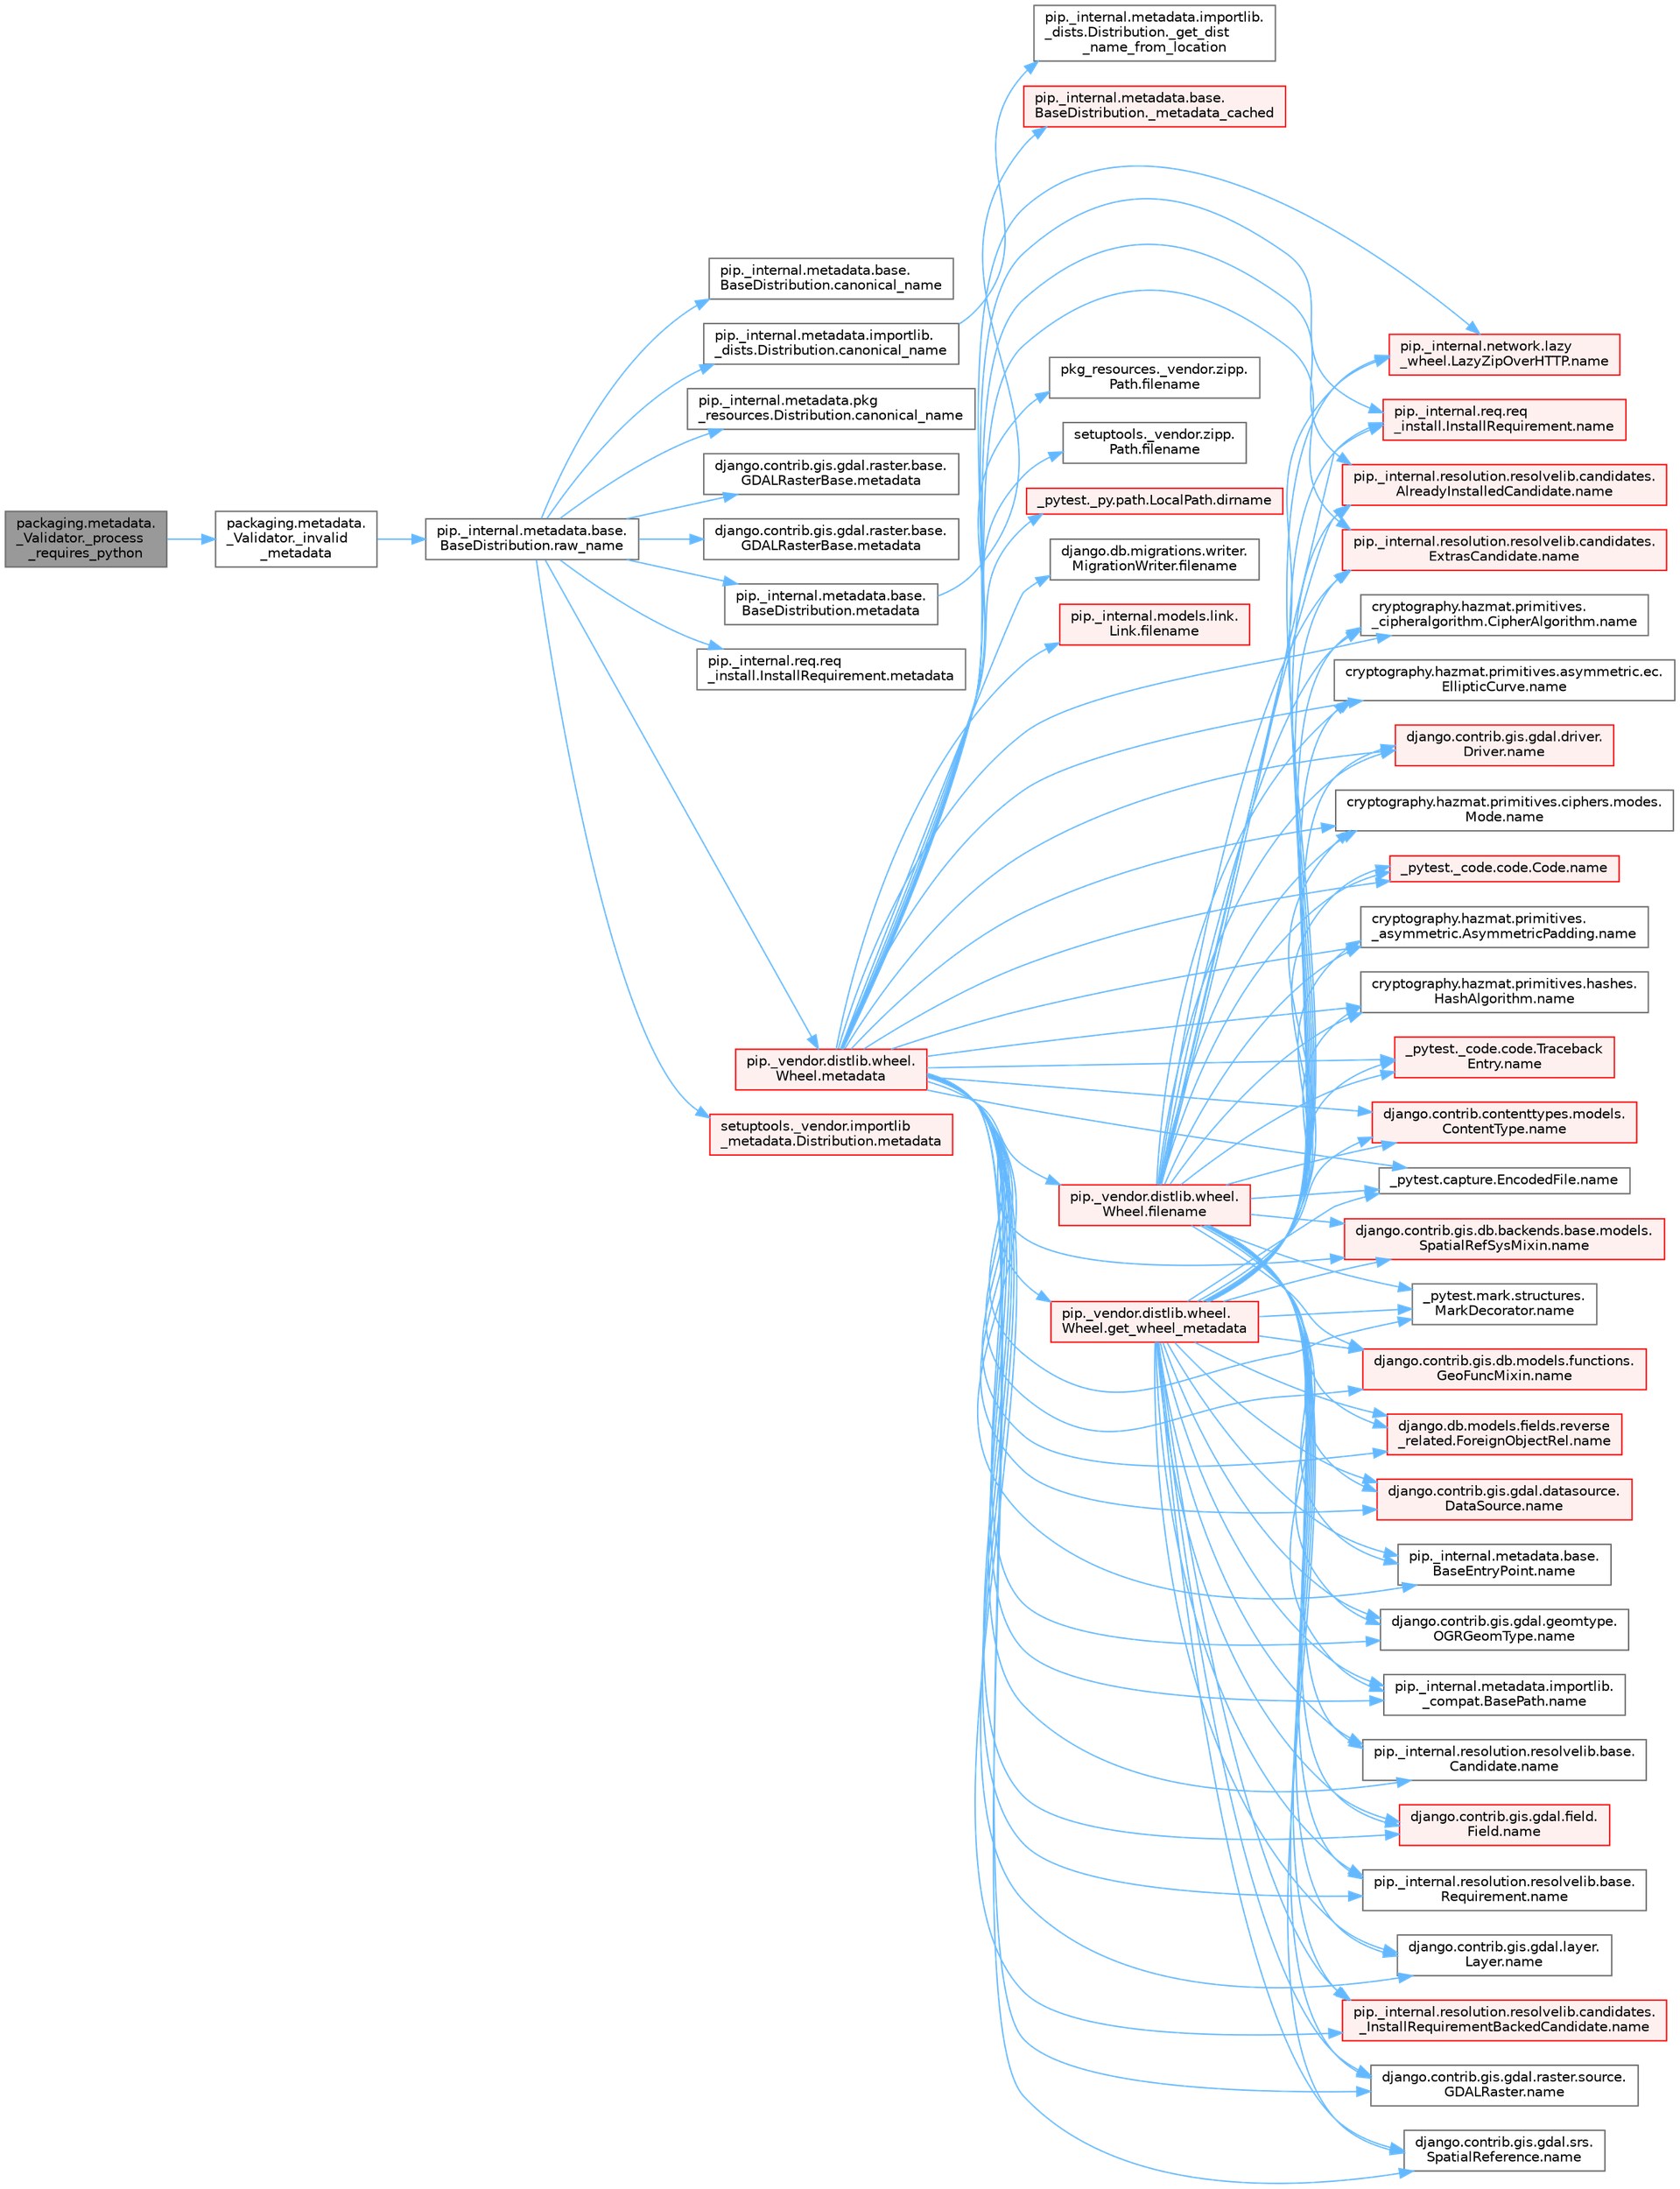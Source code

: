 digraph "packaging.metadata._Validator._process_requires_python"
{
 // LATEX_PDF_SIZE
  bgcolor="transparent";
  edge [fontname=Helvetica,fontsize=10,labelfontname=Helvetica,labelfontsize=10];
  node [fontname=Helvetica,fontsize=10,shape=box,height=0.2,width=0.4];
  rankdir="LR";
  Node1 [id="Node000001",label="packaging.metadata.\l_Validator._process\l_requires_python",height=0.2,width=0.4,color="gray40", fillcolor="grey60", style="filled", fontcolor="black",tooltip=" "];
  Node1 -> Node2 [id="edge1_Node000001_Node000002",color="steelblue1",style="solid",tooltip=" "];
  Node2 [id="Node000002",label="packaging.metadata.\l_Validator._invalid\l_metadata",height=0.2,width=0.4,color="grey40", fillcolor="white", style="filled",URL="$classpackaging_1_1metadata_1_1___validator.html#af5bcd00403d8c138fe4410af5357116b",tooltip=" "];
  Node2 -> Node3 [id="edge2_Node000002_Node000003",color="steelblue1",style="solid",tooltip=" "];
  Node3 [id="Node000003",label="pip._internal.metadata.base.\lBaseDistribution.raw_name",height=0.2,width=0.4,color="grey40", fillcolor="white", style="filled",URL="$classpip_1_1__internal_1_1metadata_1_1base_1_1_base_distribution.html#a99e5dbebc5edb6f25ac7f45d435e2051",tooltip=" "];
  Node3 -> Node4 [id="edge3_Node000003_Node000004",color="steelblue1",style="solid",tooltip=" "];
  Node4 [id="Node000004",label="pip._internal.metadata.base.\lBaseDistribution.canonical_name",height=0.2,width=0.4,color="grey40", fillcolor="white", style="filled",URL="$classpip_1_1__internal_1_1metadata_1_1base_1_1_base_distribution.html#ac7738bb45b0a951d488347a499a348fc",tooltip=" "];
  Node3 -> Node5 [id="edge4_Node000003_Node000005",color="steelblue1",style="solid",tooltip=" "];
  Node5 [id="Node000005",label="pip._internal.metadata.importlib.\l_dists.Distribution.canonical_name",height=0.2,width=0.4,color="grey40", fillcolor="white", style="filled",URL="$classpip_1_1__internal_1_1metadata_1_1importlib_1_1__dists_1_1_distribution.html#addbdc2ed7ebd74c91343b7e00e3ef027",tooltip=" "];
  Node5 -> Node6 [id="edge5_Node000005_Node000006",color="steelblue1",style="solid",tooltip=" "];
  Node6 [id="Node000006",label="pip._internal.metadata.importlib.\l_dists.Distribution._get_dist\l_name_from_location",height=0.2,width=0.4,color="grey40", fillcolor="white", style="filled",URL="$classpip_1_1__internal_1_1metadata_1_1importlib_1_1__dists_1_1_distribution.html#a7d955a51de3aad7a42bfb3c2dd74070c",tooltip=" "];
  Node3 -> Node7 [id="edge6_Node000003_Node000007",color="steelblue1",style="solid",tooltip=" "];
  Node7 [id="Node000007",label="pip._internal.metadata.pkg\l_resources.Distribution.canonical_name",height=0.2,width=0.4,color="grey40", fillcolor="white", style="filled",URL="$classpip_1_1__internal_1_1metadata_1_1pkg__resources_1_1_distribution.html#a7851a31e77a4b5ade8ac9c0b53fb5157",tooltip=" "];
  Node3 -> Node8 [id="edge7_Node000003_Node000008",color="steelblue1",style="solid",tooltip=" "];
  Node8 [id="Node000008",label="django.contrib.gis.gdal.raster.base.\lGDALRasterBase.metadata",height=0.2,width=0.4,color="grey40", fillcolor="white", style="filled",URL="$classdjango_1_1contrib_1_1gis_1_1gdal_1_1raster_1_1base_1_1_g_d_a_l_raster_base.html#ac656a9816397d9b605bdbc6175fde717",tooltip=" "];
  Node3 -> Node9 [id="edge8_Node000003_Node000009",color="steelblue1",style="solid",tooltip=" "];
  Node9 [id="Node000009",label="django.contrib.gis.gdal.raster.base.\lGDALRasterBase.metadata",height=0.2,width=0.4,color="grey40", fillcolor="white", style="filled",URL="$classdjango_1_1contrib_1_1gis_1_1gdal_1_1raster_1_1base_1_1_g_d_a_l_raster_base.html#ac68a22e3a52d43707936b339b8af62ad",tooltip=" "];
  Node3 -> Node10 [id="edge9_Node000003_Node000010",color="steelblue1",style="solid",tooltip=" "];
  Node10 [id="Node000010",label="pip._internal.metadata.base.\lBaseDistribution.metadata",height=0.2,width=0.4,color="grey40", fillcolor="white", style="filled",URL="$classpip_1_1__internal_1_1metadata_1_1base_1_1_base_distribution.html#a665b55bcebd861e5959f53a7d2f1350f",tooltip=" "];
  Node10 -> Node11 [id="edge10_Node000010_Node000011",color="steelblue1",style="solid",tooltip=" "];
  Node11 [id="Node000011",label="pip._internal.metadata.base.\lBaseDistribution._metadata_cached",height=0.2,width=0.4,color="red", fillcolor="#FFF0F0", style="filled",URL="$classpip_1_1__internal_1_1metadata_1_1base_1_1_base_distribution.html#a12683b16870a097bbe854e4ee3364f7f",tooltip=" "];
  Node3 -> Node395 [id="edge11_Node000003_Node000395",color="steelblue1",style="solid",tooltip=" "];
  Node395 [id="Node000395",label="pip._internal.req.req\l_install.InstallRequirement.metadata",height=0.2,width=0.4,color="grey40", fillcolor="white", style="filled",URL="$classpip_1_1__internal_1_1req_1_1req__install_1_1_install_requirement.html#a212fdd382933af2966e6a94c2db91bca",tooltip=" "];
  Node3 -> Node396 [id="edge12_Node000003_Node000396",color="steelblue1",style="solid",tooltip=" "];
  Node396 [id="Node000396",label="pip._vendor.distlib.wheel.\lWheel.metadata",height=0.2,width=0.4,color="red", fillcolor="#FFF0F0", style="filled",URL="$classpip_1_1__vendor_1_1distlib_1_1wheel_1_1_wheel.html#a9e567ddb3165e2b2bdb2c358774b32a6",tooltip=" "];
  Node396 -> Node397 [id="edge13_Node000396_Node000397",color="steelblue1",style="solid",tooltip=" "];
  Node397 [id="Node000397",label="_pytest._py.path.LocalPath.dirname",height=0.2,width=0.4,color="red", fillcolor="#FFF0F0", style="filled",URL="$class__pytest_1_1__py_1_1path_1_1_local_path.html#aa1920ee3bb71bfb594e849010c5971ac",tooltip=" "];
  Node396 -> Node398 [id="edge14_Node000396_Node000398",color="steelblue1",style="solid",tooltip=" "];
  Node398 [id="Node000398",label="django.db.migrations.writer.\lMigrationWriter.filename",height=0.2,width=0.4,color="grey40", fillcolor="white", style="filled",URL="$classdjango_1_1db_1_1migrations_1_1writer_1_1_migration_writer.html#ae24480c1739a3664d744483f682558f6",tooltip=" "];
  Node396 -> Node399 [id="edge15_Node000396_Node000399",color="steelblue1",style="solid",tooltip=" "];
  Node399 [id="Node000399",label="pip._internal.models.link.\lLink.filename",height=0.2,width=0.4,color="red", fillcolor="#FFF0F0", style="filled",URL="$classpip_1_1__internal_1_1models_1_1link_1_1_link.html#a5fb02f5a5a42909c89a18745b74cf998",tooltip=" "];
  Node396 -> Node1257 [id="edge16_Node000396_Node001257",color="steelblue1",style="solid",tooltip=" "];
  Node1257 [id="Node001257",label="pip._vendor.distlib.wheel.\lWheel.filename",height=0.2,width=0.4,color="red", fillcolor="#FFF0F0", style="filled",URL="$classpip_1_1__vendor_1_1distlib_1_1wheel_1_1_wheel.html#a396687a6caff7584126f2dec111900fd",tooltip=" "];
  Node1257 -> Node347 [id="edge17_Node001257_Node000347",color="steelblue1",style="solid",tooltip=" "];
  Node347 [id="Node000347",label="_pytest._code.code.Code.name",height=0.2,width=0.4,color="red", fillcolor="#FFF0F0", style="filled",URL="$class__pytest_1_1__code_1_1code_1_1_code.html#a1f3cbc53ca6df4a1bab12183694b6e78",tooltip=" "];
  Node1257 -> Node348 [id="edge18_Node001257_Node000348",color="steelblue1",style="solid",tooltip=" "];
  Node348 [id="Node000348",label="_pytest._code.code.Traceback\lEntry.name",height=0.2,width=0.4,color="red", fillcolor="#FFF0F0", style="filled",URL="$class__pytest_1_1__code_1_1code_1_1_traceback_entry.html#a106b95c0753f41669fbfb8ee4c11ad3d",tooltip=" "];
  Node1257 -> Node349 [id="edge19_Node001257_Node000349",color="steelblue1",style="solid",tooltip=" "];
  Node349 [id="Node000349",label="_pytest.capture.EncodedFile.name",height=0.2,width=0.4,color="grey40", fillcolor="white", style="filled",URL="$class__pytest_1_1capture_1_1_encoded_file.html#a738c73b5de21c7261d9e51f71e4f0397",tooltip=" "];
  Node1257 -> Node350 [id="edge20_Node001257_Node000350",color="steelblue1",style="solid",tooltip=" "];
  Node350 [id="Node000350",label="_pytest.mark.structures.\lMarkDecorator.name",height=0.2,width=0.4,color="grey40", fillcolor="white", style="filled",URL="$class__pytest_1_1mark_1_1structures_1_1_mark_decorator.html#ae8f66760cda125450e0e3bd38689c72f",tooltip=" "];
  Node1257 -> Node351 [id="edge21_Node001257_Node000351",color="steelblue1",style="solid",tooltip=" "];
  Node351 [id="Node000351",label="cryptography.hazmat.primitives.\l_asymmetric.AsymmetricPadding.name",height=0.2,width=0.4,color="grey40", fillcolor="white", style="filled",URL="$classcryptography_1_1hazmat_1_1primitives_1_1__asymmetric_1_1_asymmetric_padding.html#a8f72e8284cb336861a873ed5ce0e39b5",tooltip=" "];
  Node1257 -> Node352 [id="edge22_Node001257_Node000352",color="steelblue1",style="solid",tooltip=" "];
  Node352 [id="Node000352",label="cryptography.hazmat.primitives.\l_cipheralgorithm.CipherAlgorithm.name",height=0.2,width=0.4,color="grey40", fillcolor="white", style="filled",URL="$classcryptography_1_1hazmat_1_1primitives_1_1__cipheralgorithm_1_1_cipher_algorithm.html#a50567a5c3388450ab7aa883ab34a1ac7",tooltip=" "];
  Node1257 -> Node353 [id="edge23_Node001257_Node000353",color="steelblue1",style="solid",tooltip=" "];
  Node353 [id="Node000353",label="cryptography.hazmat.primitives.asymmetric.ec.\lEllipticCurve.name",height=0.2,width=0.4,color="grey40", fillcolor="white", style="filled",URL="$classcryptography_1_1hazmat_1_1primitives_1_1asymmetric_1_1ec_1_1_elliptic_curve.html#a2775c4e945309a6c7ea33dace1698a60",tooltip=" "];
  Node1257 -> Node354 [id="edge24_Node001257_Node000354",color="steelblue1",style="solid",tooltip=" "];
  Node354 [id="Node000354",label="cryptography.hazmat.primitives.ciphers.modes.\lMode.name",height=0.2,width=0.4,color="grey40", fillcolor="white", style="filled",URL="$classcryptography_1_1hazmat_1_1primitives_1_1ciphers_1_1modes_1_1_mode.html#a99d93fd1370a2abbb5bb5cffbd5ff0f7",tooltip=" "];
  Node1257 -> Node355 [id="edge25_Node001257_Node000355",color="steelblue1",style="solid",tooltip=" "];
  Node355 [id="Node000355",label="cryptography.hazmat.primitives.hashes.\lHashAlgorithm.name",height=0.2,width=0.4,color="grey40", fillcolor="white", style="filled",URL="$classcryptography_1_1hazmat_1_1primitives_1_1hashes_1_1_hash_algorithm.html#a42c7e1582d9b46a015774af9e5cbbb0b",tooltip=" "];
  Node1257 -> Node356 [id="edge26_Node001257_Node000356",color="steelblue1",style="solid",tooltip=" "];
  Node356 [id="Node000356",label="django.contrib.contenttypes.models.\lContentType.name",height=0.2,width=0.4,color="red", fillcolor="#FFF0F0", style="filled",URL="$classdjango_1_1contrib_1_1contenttypes_1_1models_1_1_content_type.html#a305b62f56597bb2e4823dcf5e6ccdcf8",tooltip=" "];
  Node1257 -> Node358 [id="edge27_Node001257_Node000358",color="steelblue1",style="solid",tooltip=" "];
  Node358 [id="Node000358",label="django.contrib.gis.db.backends.base.models.\lSpatialRefSysMixin.name",height=0.2,width=0.4,color="red", fillcolor="#FFF0F0", style="filled",URL="$classdjango_1_1contrib_1_1gis_1_1db_1_1backends_1_1base_1_1models_1_1_spatial_ref_sys_mixin.html#a56fe36e786b49160249395f453dd1cab",tooltip=" "];
  Node1257 -> Node359 [id="edge28_Node001257_Node000359",color="steelblue1",style="solid",tooltip=" "];
  Node359 [id="Node000359",label="django.contrib.gis.db.models.functions.\lGeoFuncMixin.name",height=0.2,width=0.4,color="red", fillcolor="#FFF0F0", style="filled",URL="$classdjango_1_1contrib_1_1gis_1_1db_1_1models_1_1functions_1_1_geo_func_mixin.html#adeeb6b2c9db337396468712e919af622",tooltip=" "];
  Node1257 -> Node360 [id="edge29_Node001257_Node000360",color="steelblue1",style="solid",tooltip=" "];
  Node360 [id="Node000360",label="django.contrib.gis.gdal.datasource.\lDataSource.name",height=0.2,width=0.4,color="red", fillcolor="#FFF0F0", style="filled",URL="$classdjango_1_1contrib_1_1gis_1_1gdal_1_1datasource_1_1_data_source.html#aaa98728c7ef6f4d96c689550e8af3ed5",tooltip=" "];
  Node1257 -> Node361 [id="edge30_Node001257_Node000361",color="steelblue1",style="solid",tooltip=" "];
  Node361 [id="Node000361",label="django.contrib.gis.gdal.driver.\lDriver.name",height=0.2,width=0.4,color="red", fillcolor="#FFF0F0", style="filled",URL="$classdjango_1_1contrib_1_1gis_1_1gdal_1_1driver_1_1_driver.html#aaa5d4d1b9fd762839db84d1e56e36b7f",tooltip=" "];
  Node1257 -> Node362 [id="edge31_Node001257_Node000362",color="steelblue1",style="solid",tooltip=" "];
  Node362 [id="Node000362",label="django.contrib.gis.gdal.field.\lField.name",height=0.2,width=0.4,color="red", fillcolor="#FFF0F0", style="filled",URL="$classdjango_1_1contrib_1_1gis_1_1gdal_1_1field_1_1_field.html#a28a3b0af5006d5abf34d5b1497011368",tooltip=" "];
  Node1257 -> Node363 [id="edge32_Node001257_Node000363",color="steelblue1",style="solid",tooltip=" "];
  Node363 [id="Node000363",label="django.contrib.gis.gdal.geomtype.\lOGRGeomType.name",height=0.2,width=0.4,color="grey40", fillcolor="white", style="filled",URL="$classdjango_1_1contrib_1_1gis_1_1gdal_1_1geomtype_1_1_o_g_r_geom_type.html#a719b3100682ab8df79fd8a2484163b8e",tooltip=" "];
  Node1257 -> Node364 [id="edge33_Node001257_Node000364",color="steelblue1",style="solid",tooltip=" "];
  Node364 [id="Node000364",label="django.contrib.gis.gdal.layer.\lLayer.name",height=0.2,width=0.4,color="grey40", fillcolor="white", style="filled",URL="$classdjango_1_1contrib_1_1gis_1_1gdal_1_1layer_1_1_layer.html#a53791d8e2fe8b1ca86b426a625e7d66c",tooltip=" "];
  Node1257 -> Node365 [id="edge34_Node001257_Node000365",color="steelblue1",style="solid",tooltip=" "];
  Node365 [id="Node000365",label="django.contrib.gis.gdal.raster.source.\lGDALRaster.name",height=0.2,width=0.4,color="grey40", fillcolor="white", style="filled",URL="$classdjango_1_1contrib_1_1gis_1_1gdal_1_1raster_1_1source_1_1_g_d_a_l_raster.html#a6cca2a8eca0ab4ff2e89f0f0cce590d1",tooltip=" "];
  Node1257 -> Node366 [id="edge35_Node001257_Node000366",color="steelblue1",style="solid",tooltip=" "];
  Node366 [id="Node000366",label="django.contrib.gis.gdal.srs.\lSpatialReference.name",height=0.2,width=0.4,color="grey40", fillcolor="white", style="filled",URL="$classdjango_1_1contrib_1_1gis_1_1gdal_1_1srs_1_1_spatial_reference.html#ac2c9d37b41ae1a91ca63a7046590d603",tooltip=" "];
  Node1257 -> Node367 [id="edge36_Node001257_Node000367",color="steelblue1",style="solid",tooltip=" "];
  Node367 [id="Node000367",label="django.db.models.fields.reverse\l_related.ForeignObjectRel.name",height=0.2,width=0.4,color="red", fillcolor="#FFF0F0", style="filled",URL="$classdjango_1_1db_1_1models_1_1fields_1_1reverse__related_1_1_foreign_object_rel.html#a5c0c2387142987d2c9582e677e90b5d7",tooltip=" "];
  Node1257 -> Node368 [id="edge37_Node001257_Node000368",color="steelblue1",style="solid",tooltip=" "];
  Node368 [id="Node000368",label="pip._internal.metadata.base.\lBaseEntryPoint.name",height=0.2,width=0.4,color="grey40", fillcolor="white", style="filled",URL="$classpip_1_1__internal_1_1metadata_1_1base_1_1_base_entry_point.html#acd0c7299966258aeb0876da26520233d",tooltip=" "];
  Node1257 -> Node369 [id="edge38_Node001257_Node000369",color="steelblue1",style="solid",tooltip=" "];
  Node369 [id="Node000369",label="pip._internal.metadata.importlib.\l_compat.BasePath.name",height=0.2,width=0.4,color="grey40", fillcolor="white", style="filled",URL="$classpip_1_1__internal_1_1metadata_1_1importlib_1_1__compat_1_1_base_path.html#aa5b4e00be6be00e1bd599909ae50bc00",tooltip=" "];
  Node1257 -> Node370 [id="edge39_Node001257_Node000370",color="steelblue1",style="solid",tooltip=" "];
  Node370 [id="Node000370",label="pip._internal.network.lazy\l_wheel.LazyZipOverHTTP.name",height=0.2,width=0.4,color="red", fillcolor="#FFF0F0", style="filled",URL="$classpip_1_1__internal_1_1network_1_1lazy__wheel_1_1_lazy_zip_over_h_t_t_p.html#a59403bb703d375caa6c1dda7573257a1",tooltip=" "];
  Node1257 -> Node371 [id="edge40_Node001257_Node000371",color="steelblue1",style="solid",tooltip=" "];
  Node371 [id="Node000371",label="pip._internal.req.req\l_install.InstallRequirement.name",height=0.2,width=0.4,color="red", fillcolor="#FFF0F0", style="filled",URL="$classpip_1_1__internal_1_1req_1_1req__install_1_1_install_requirement.html#a6b019e16ae98576ae64c68e0f5824e34",tooltip=" "];
  Node1257 -> Node379 [id="edge41_Node001257_Node000379",color="steelblue1",style="solid",tooltip=" "];
  Node379 [id="Node000379",label="pip._internal.resolution.resolvelib.base.\lCandidate.name",height=0.2,width=0.4,color="grey40", fillcolor="white", style="filled",URL="$classpip_1_1__internal_1_1resolution_1_1resolvelib_1_1base_1_1_candidate.html#a7000e68e912182072a011f9df0c142ee",tooltip=" "];
  Node1257 -> Node380 [id="edge42_Node001257_Node000380",color="steelblue1",style="solid",tooltip=" "];
  Node380 [id="Node000380",label="pip._internal.resolution.resolvelib.base.\lRequirement.name",height=0.2,width=0.4,color="grey40", fillcolor="white", style="filled",URL="$classpip_1_1__internal_1_1resolution_1_1resolvelib_1_1base_1_1_requirement.html#a013752876d4b3521f3a087987b443d90",tooltip=" "];
  Node1257 -> Node381 [id="edge43_Node001257_Node000381",color="steelblue1",style="solid",tooltip=" "];
  Node381 [id="Node000381",label="pip._internal.resolution.resolvelib.candidates.\l_InstallRequirementBackedCandidate.name",height=0.2,width=0.4,color="red", fillcolor="#FFF0F0", style="filled",URL="$classpip_1_1__internal_1_1resolution_1_1resolvelib_1_1candidates_1_1___install_requirement_backed_candidate.html#a1538a825241b855a4abf51d6bf616cde",tooltip=" "];
  Node1257 -> Node413 [id="edge44_Node001257_Node000413",color="steelblue1",style="solid",tooltip=" "];
  Node413 [id="Node000413",label="pip._internal.resolution.resolvelib.candidates.\lAlreadyInstalledCandidate.name",height=0.2,width=0.4,color="red", fillcolor="#FFF0F0", style="filled",URL="$classpip_1_1__internal_1_1resolution_1_1resolvelib_1_1candidates_1_1_already_installed_candidate.html#a0f4ae3f092daa140dc8bda04e8d0f2d0",tooltip=" "];
  Node1257 -> Node414 [id="edge45_Node001257_Node000414",color="steelblue1",style="solid",tooltip=" "];
  Node414 [id="Node000414",label="pip._internal.resolution.resolvelib.candidates.\lExtrasCandidate.name",height=0.2,width=0.4,color="red", fillcolor="#FFF0F0", style="filled",URL="$classpip_1_1__internal_1_1resolution_1_1resolvelib_1_1candidates_1_1_extras_candidate.html#a6e13b1ab724cd7af8b22cadb37352b31",tooltip=" "];
  Node396 -> Node1262 [id="edge46_Node000396_Node001262",color="steelblue1",style="solid",tooltip=" "];
  Node1262 [id="Node001262",label="pkg_resources._vendor.zipp.\lPath.filename",height=0.2,width=0.4,color="grey40", fillcolor="white", style="filled",URL="$classpkg__resources_1_1__vendor_1_1zipp_1_1_path.html#a364eea0ac8419e712d546d032dd6cd86",tooltip=" "];
  Node396 -> Node1263 [id="edge47_Node000396_Node001263",color="steelblue1",style="solid",tooltip=" "];
  Node1263 [id="Node001263",label="setuptools._vendor.zipp.\lPath.filename",height=0.2,width=0.4,color="grey40", fillcolor="white", style="filled",URL="$classsetuptools_1_1__vendor_1_1zipp_1_1_path.html#a79fd7191e6fedef64bfc8367ffb48472",tooltip=" "];
  Node396 -> Node3143 [id="edge48_Node000396_Node003143",color="steelblue1",style="solid",tooltip=" "];
  Node3143 [id="Node003143",label="pip._vendor.distlib.wheel.\lWheel.get_wheel_metadata",height=0.2,width=0.4,color="red", fillcolor="#FFF0F0", style="filled",URL="$classpip_1_1__vendor_1_1distlib_1_1wheel_1_1_wheel.html#a66d906d4f1bf156d6c61f9265f2d34f2",tooltip=" "];
  Node3143 -> Node347 [id="edge49_Node003143_Node000347",color="steelblue1",style="solid",tooltip=" "];
  Node3143 -> Node348 [id="edge50_Node003143_Node000348",color="steelblue1",style="solid",tooltip=" "];
  Node3143 -> Node349 [id="edge51_Node003143_Node000349",color="steelblue1",style="solid",tooltip=" "];
  Node3143 -> Node350 [id="edge52_Node003143_Node000350",color="steelblue1",style="solid",tooltip=" "];
  Node3143 -> Node351 [id="edge53_Node003143_Node000351",color="steelblue1",style="solid",tooltip=" "];
  Node3143 -> Node352 [id="edge54_Node003143_Node000352",color="steelblue1",style="solid",tooltip=" "];
  Node3143 -> Node353 [id="edge55_Node003143_Node000353",color="steelblue1",style="solid",tooltip=" "];
  Node3143 -> Node354 [id="edge56_Node003143_Node000354",color="steelblue1",style="solid",tooltip=" "];
  Node3143 -> Node355 [id="edge57_Node003143_Node000355",color="steelblue1",style="solid",tooltip=" "];
  Node3143 -> Node356 [id="edge58_Node003143_Node000356",color="steelblue1",style="solid",tooltip=" "];
  Node3143 -> Node358 [id="edge59_Node003143_Node000358",color="steelblue1",style="solid",tooltip=" "];
  Node3143 -> Node359 [id="edge60_Node003143_Node000359",color="steelblue1",style="solid",tooltip=" "];
  Node3143 -> Node360 [id="edge61_Node003143_Node000360",color="steelblue1",style="solid",tooltip=" "];
  Node3143 -> Node361 [id="edge62_Node003143_Node000361",color="steelblue1",style="solid",tooltip=" "];
  Node3143 -> Node362 [id="edge63_Node003143_Node000362",color="steelblue1",style="solid",tooltip=" "];
  Node3143 -> Node363 [id="edge64_Node003143_Node000363",color="steelblue1",style="solid",tooltip=" "];
  Node3143 -> Node364 [id="edge65_Node003143_Node000364",color="steelblue1",style="solid",tooltip=" "];
  Node3143 -> Node365 [id="edge66_Node003143_Node000365",color="steelblue1",style="solid",tooltip=" "];
  Node3143 -> Node366 [id="edge67_Node003143_Node000366",color="steelblue1",style="solid",tooltip=" "];
  Node3143 -> Node367 [id="edge68_Node003143_Node000367",color="steelblue1",style="solid",tooltip=" "];
  Node3143 -> Node368 [id="edge69_Node003143_Node000368",color="steelblue1",style="solid",tooltip=" "];
  Node3143 -> Node369 [id="edge70_Node003143_Node000369",color="steelblue1",style="solid",tooltip=" "];
  Node3143 -> Node370 [id="edge71_Node003143_Node000370",color="steelblue1",style="solid",tooltip=" "];
  Node3143 -> Node371 [id="edge72_Node003143_Node000371",color="steelblue1",style="solid",tooltip=" "];
  Node3143 -> Node379 [id="edge73_Node003143_Node000379",color="steelblue1",style="solid",tooltip=" "];
  Node3143 -> Node380 [id="edge74_Node003143_Node000380",color="steelblue1",style="solid",tooltip=" "];
  Node3143 -> Node381 [id="edge75_Node003143_Node000381",color="steelblue1",style="solid",tooltip=" "];
  Node3143 -> Node413 [id="edge76_Node003143_Node000413",color="steelblue1",style="solid",tooltip=" "];
  Node3143 -> Node414 [id="edge77_Node003143_Node000414",color="steelblue1",style="solid",tooltip=" "];
  Node396 -> Node347 [id="edge78_Node000396_Node000347",color="steelblue1",style="solid",tooltip=" "];
  Node396 -> Node348 [id="edge79_Node000396_Node000348",color="steelblue1",style="solid",tooltip=" "];
  Node396 -> Node349 [id="edge80_Node000396_Node000349",color="steelblue1",style="solid",tooltip=" "];
  Node396 -> Node350 [id="edge81_Node000396_Node000350",color="steelblue1",style="solid",tooltip=" "];
  Node396 -> Node351 [id="edge82_Node000396_Node000351",color="steelblue1",style="solid",tooltip=" "];
  Node396 -> Node352 [id="edge83_Node000396_Node000352",color="steelblue1",style="solid",tooltip=" "];
  Node396 -> Node353 [id="edge84_Node000396_Node000353",color="steelblue1",style="solid",tooltip=" "];
  Node396 -> Node354 [id="edge85_Node000396_Node000354",color="steelblue1",style="solid",tooltip=" "];
  Node396 -> Node355 [id="edge86_Node000396_Node000355",color="steelblue1",style="solid",tooltip=" "];
  Node396 -> Node356 [id="edge87_Node000396_Node000356",color="steelblue1",style="solid",tooltip=" "];
  Node396 -> Node358 [id="edge88_Node000396_Node000358",color="steelblue1",style="solid",tooltip=" "];
  Node396 -> Node359 [id="edge89_Node000396_Node000359",color="steelblue1",style="solid",tooltip=" "];
  Node396 -> Node360 [id="edge90_Node000396_Node000360",color="steelblue1",style="solid",tooltip=" "];
  Node396 -> Node361 [id="edge91_Node000396_Node000361",color="steelblue1",style="solid",tooltip=" "];
  Node396 -> Node362 [id="edge92_Node000396_Node000362",color="steelblue1",style="solid",tooltip=" "];
  Node396 -> Node363 [id="edge93_Node000396_Node000363",color="steelblue1",style="solid",tooltip=" "];
  Node396 -> Node364 [id="edge94_Node000396_Node000364",color="steelblue1",style="solid",tooltip=" "];
  Node396 -> Node365 [id="edge95_Node000396_Node000365",color="steelblue1",style="solid",tooltip=" "];
  Node396 -> Node366 [id="edge96_Node000396_Node000366",color="steelblue1",style="solid",tooltip=" "];
  Node396 -> Node367 [id="edge97_Node000396_Node000367",color="steelblue1",style="solid",tooltip=" "];
  Node396 -> Node368 [id="edge98_Node000396_Node000368",color="steelblue1",style="solid",tooltip=" "];
  Node396 -> Node369 [id="edge99_Node000396_Node000369",color="steelblue1",style="solid",tooltip=" "];
  Node396 -> Node370 [id="edge100_Node000396_Node000370",color="steelblue1",style="solid",tooltip=" "];
  Node396 -> Node371 [id="edge101_Node000396_Node000371",color="steelblue1",style="solid",tooltip=" "];
  Node396 -> Node379 [id="edge102_Node000396_Node000379",color="steelblue1",style="solid",tooltip=" "];
  Node396 -> Node380 [id="edge103_Node000396_Node000380",color="steelblue1",style="solid",tooltip=" "];
  Node396 -> Node381 [id="edge104_Node000396_Node000381",color="steelblue1",style="solid",tooltip=" "];
  Node396 -> Node413 [id="edge105_Node000396_Node000413",color="steelblue1",style="solid",tooltip=" "];
  Node396 -> Node414 [id="edge106_Node000396_Node000414",color="steelblue1",style="solid",tooltip=" "];
  Node3 -> Node590 [id="edge107_Node000003_Node000590",color="steelblue1",style="solid",tooltip=" "];
  Node590 [id="Node000590",label="setuptools._vendor.importlib\l_metadata.Distribution.metadata",height=0.2,width=0.4,color="red", fillcolor="#FFF0F0", style="filled",URL="$classsetuptools_1_1__vendor_1_1importlib__metadata_1_1_distribution.html#afe56c9fb55cf594cb94d0ebe52c32fad",tooltip=" "];
}
